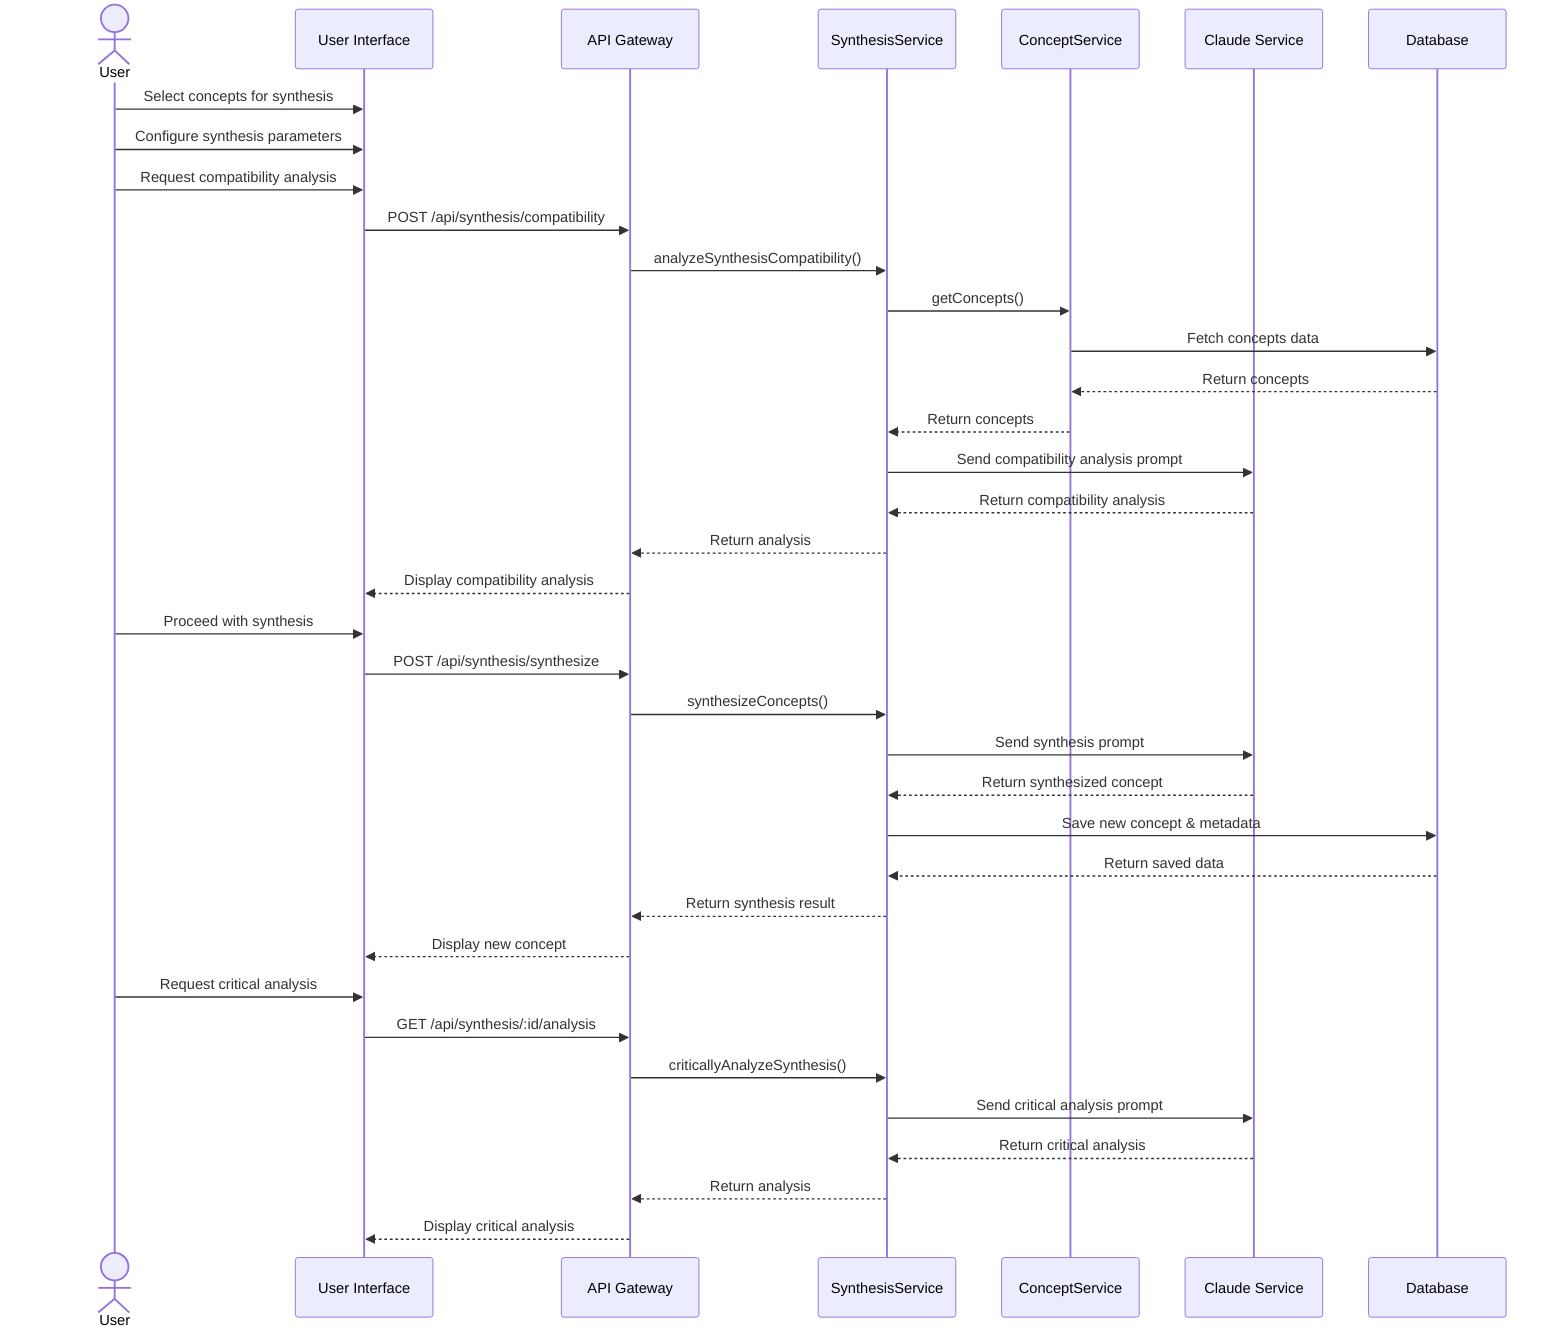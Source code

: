 sequenceDiagram
    actor User
    participant UI as User Interface
    participant API as API Gateway
    participant SS as SynthesisService
    participant CS as ConceptService
    participant Claude as Claude Service
    participant DB as Database
    
    User->>UI: Select concepts for synthesis
    User->>UI: Configure synthesis parameters
    User->>UI: Request compatibility analysis
    
    UI->>API: POST /api/synthesis/compatibility
    API->>SS: analyzeSynthesisCompatibility()
    SS->>CS: getConcepts()
    CS->>DB: Fetch concepts data
    DB-->>CS: Return concepts
    CS-->>SS: Return concepts
    
    SS->>Claude: Send compatibility analysis prompt
    Claude-->>SS: Return compatibility analysis
    SS-->>API: Return analysis
    API-->>UI: Display compatibility analysis
    
    User->>UI: Proceed with synthesis
    UI->>API: POST /api/synthesis/synthesize
    API->>SS: synthesizeConcepts()
    SS->>Claude: Send synthesis prompt
    Claude-->>SS: Return synthesized concept
    
    SS->>DB: Save new concept & metadata
    DB-->>SS: Return saved data
    SS-->>API: Return synthesis result
    API-->>UI: Display new concept
    
    User->>UI: Request critical analysis
    UI->>API: GET /api/synthesis/:id/analysis
    API->>SS: criticallyAnalyzeSynthesis()
    SS->>Claude: Send critical analysis prompt
    Claude-->>SS: Return critical analysis
    SS-->>API: Return analysis
    API-->>UI: Display critical analysis
